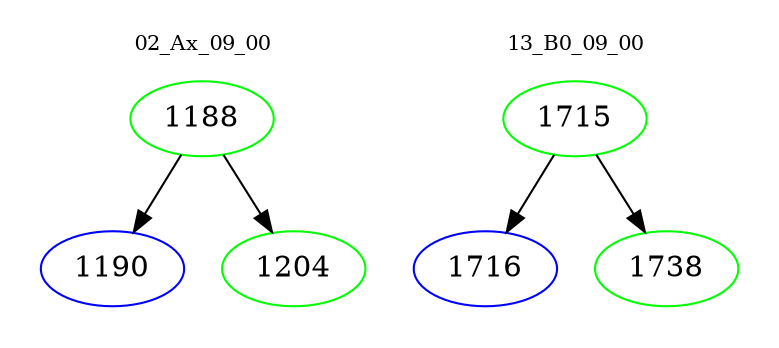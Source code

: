 digraph{
subgraph cluster_0 {
color = white
label = "02_Ax_09_00";
fontsize=10;
T0_1188 [label="1188", color="green"]
T0_1188 -> T0_1190 [color="black"]
T0_1190 [label="1190", color="blue"]
T0_1188 -> T0_1204 [color="black"]
T0_1204 [label="1204", color="green"]
}
subgraph cluster_1 {
color = white
label = "13_B0_09_00";
fontsize=10;
T1_1715 [label="1715", color="green"]
T1_1715 -> T1_1716 [color="black"]
T1_1716 [label="1716", color="blue"]
T1_1715 -> T1_1738 [color="black"]
T1_1738 [label="1738", color="green"]
}
}
